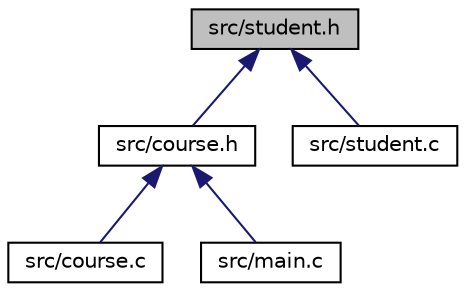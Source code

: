 digraph "src/student.h"
{
 // LATEX_PDF_SIZE
  edge [fontname="Helvetica",fontsize="10",labelfontname="Helvetica",labelfontsize="10"];
  node [fontname="Helvetica",fontsize="10",shape=record];
  Node1 [label="src/student.h",height=0.2,width=0.4,color="black", fillcolor="grey75", style="filled", fontcolor="black",tooltip="Represents a student in a school system. This struct contains information about a student's name,..."];
  Node1 -> Node2 [dir="back",color="midnightblue",fontsize="10",style="solid",fontname="Helvetica"];
  Node2 [label="src/course.h",height=0.2,width=0.4,color="black", fillcolor="white", style="filled",URL="$course_8h_source.html",tooltip=" "];
  Node2 -> Node3 [dir="back",color="midnightblue",fontsize="10",style="solid",fontname="Helvetica"];
  Node3 [label="src/course.c",height=0.2,width=0.4,color="black", fillcolor="white", style="filled",URL="$course_8c.html",tooltip="This file implements functions for the Course struct, including enrolling a student,..."];
  Node2 -> Node4 [dir="back",color="midnightblue",fontsize="10",style="solid",fontname="Helvetica"];
  Node4 [label="src/main.c",height=0.2,width=0.4,color="black", fillcolor="white", style="filled",URL="$main_8c.html",tooltip="A program to manage a course and its students."];
  Node1 -> Node5 [dir="back",color="midnightblue",fontsize="10",style="solid",fontname="Helvetica"];
  Node5 [label="src/student.c",height=0.2,width=0.4,color="black", fillcolor="white", style="filled",URL="$student_8c.html",tooltip="This file contains the implementation of functions for managing student data."];
}
